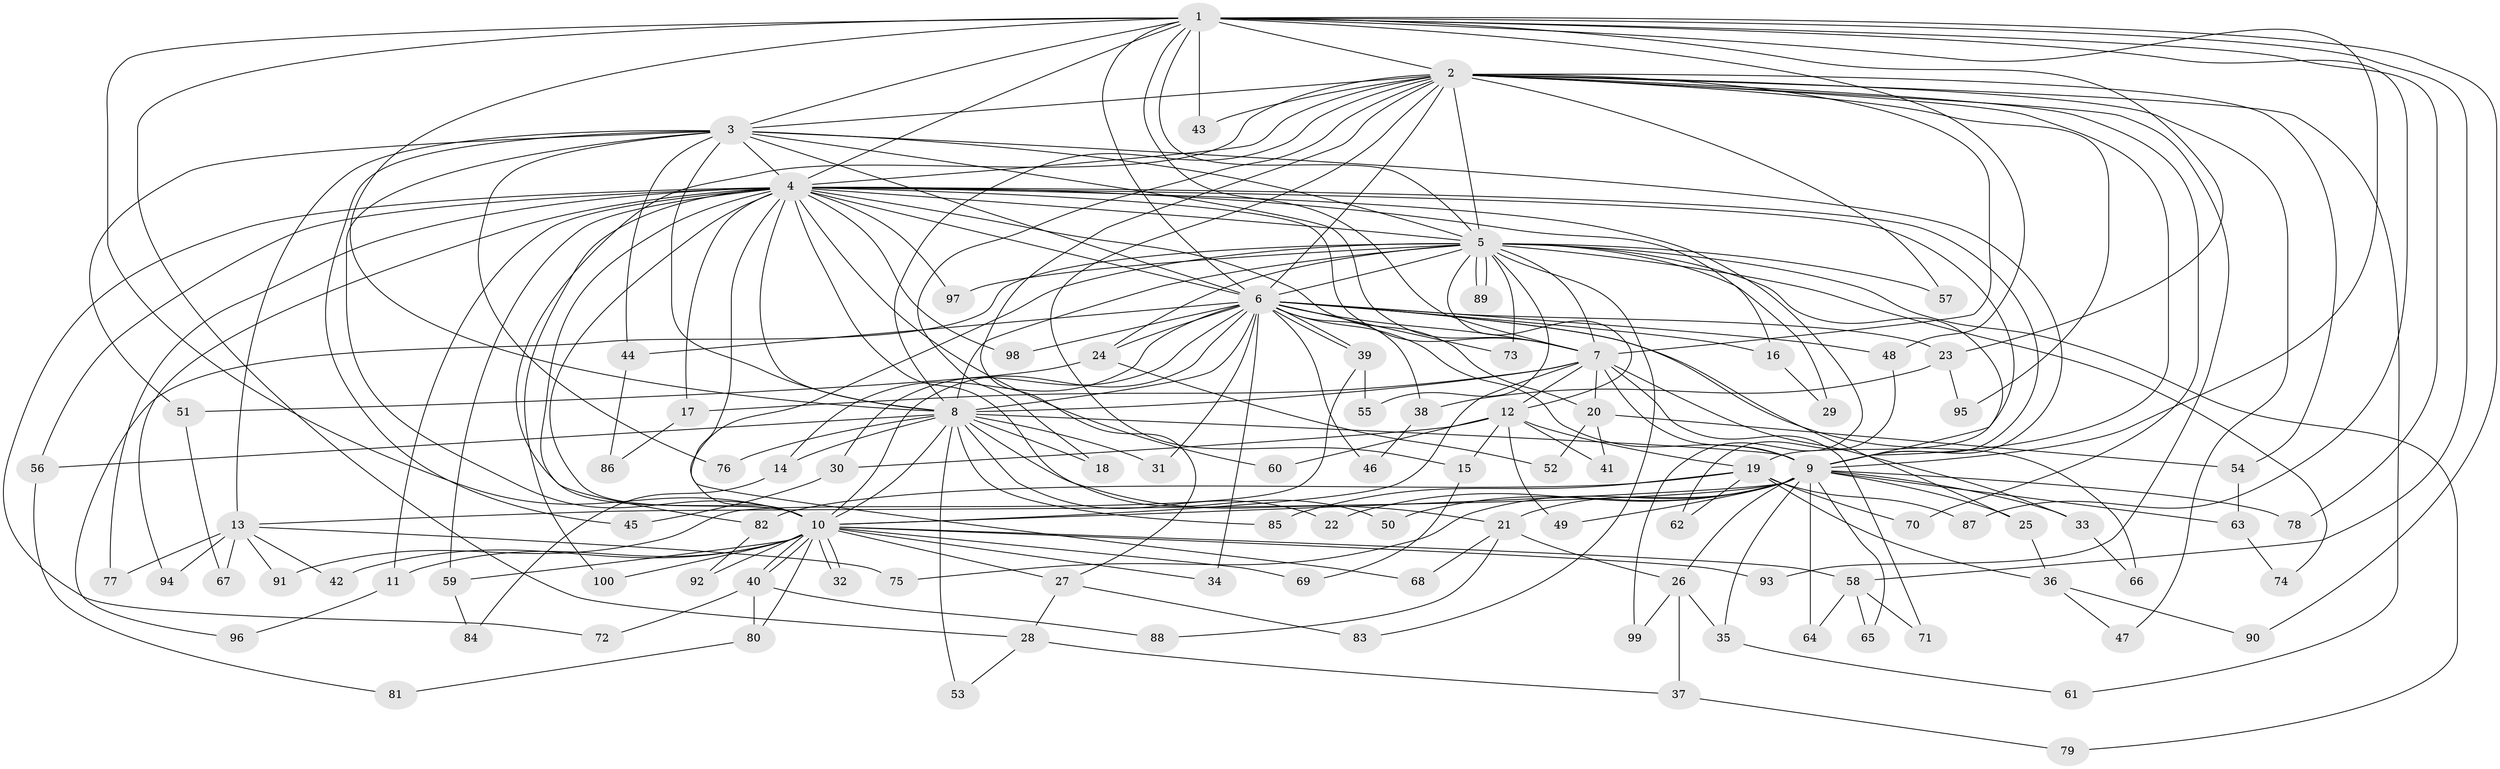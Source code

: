 // Generated by graph-tools (version 1.1) at 2025/11/02/21/25 10:11:08]
// undirected, 100 vertices, 225 edges
graph export_dot {
graph [start="1"]
  node [color=gray90,style=filled];
  1;
  2;
  3;
  4;
  5;
  6;
  7;
  8;
  9;
  10;
  11;
  12;
  13;
  14;
  15;
  16;
  17;
  18;
  19;
  20;
  21;
  22;
  23;
  24;
  25;
  26;
  27;
  28;
  29;
  30;
  31;
  32;
  33;
  34;
  35;
  36;
  37;
  38;
  39;
  40;
  41;
  42;
  43;
  44;
  45;
  46;
  47;
  48;
  49;
  50;
  51;
  52;
  53;
  54;
  55;
  56;
  57;
  58;
  59;
  60;
  61;
  62;
  63;
  64;
  65;
  66;
  67;
  68;
  69;
  70;
  71;
  72;
  73;
  74;
  75;
  76;
  77;
  78;
  79;
  80;
  81;
  82;
  83;
  84;
  85;
  86;
  87;
  88;
  89;
  90;
  91;
  92;
  93;
  94;
  95;
  96;
  97;
  98;
  99;
  100;
  1 -- 2;
  1 -- 3;
  1 -- 4;
  1 -- 5;
  1 -- 6;
  1 -- 7;
  1 -- 8;
  1 -- 9;
  1 -- 10;
  1 -- 23;
  1 -- 28;
  1 -- 43;
  1 -- 48;
  1 -- 58;
  1 -- 78;
  1 -- 87;
  1 -- 90;
  2 -- 3;
  2 -- 4;
  2 -- 5;
  2 -- 6;
  2 -- 7;
  2 -- 8;
  2 -- 9;
  2 -- 10;
  2 -- 15;
  2 -- 18;
  2 -- 27;
  2 -- 43;
  2 -- 47;
  2 -- 54;
  2 -- 57;
  2 -- 61;
  2 -- 70;
  2 -- 93;
  2 -- 95;
  3 -- 4;
  3 -- 5;
  3 -- 6;
  3 -- 7;
  3 -- 8;
  3 -- 9;
  3 -- 10;
  3 -- 13;
  3 -- 44;
  3 -- 45;
  3 -- 51;
  3 -- 76;
  4 -- 5;
  4 -- 6;
  4 -- 7;
  4 -- 8;
  4 -- 9;
  4 -- 10;
  4 -- 11;
  4 -- 16;
  4 -- 17;
  4 -- 19;
  4 -- 20;
  4 -- 50;
  4 -- 56;
  4 -- 59;
  4 -- 60;
  4 -- 68;
  4 -- 72;
  4 -- 77;
  4 -- 82;
  4 -- 94;
  4 -- 97;
  4 -- 98;
  4 -- 99;
  4 -- 100;
  5 -- 6;
  5 -- 7;
  5 -- 8;
  5 -- 9;
  5 -- 10;
  5 -- 12;
  5 -- 24;
  5 -- 29;
  5 -- 55;
  5 -- 57;
  5 -- 73;
  5 -- 74;
  5 -- 79;
  5 -- 83;
  5 -- 89;
  5 -- 89;
  5 -- 96;
  5 -- 97;
  6 -- 7;
  6 -- 8;
  6 -- 9;
  6 -- 10;
  6 -- 14;
  6 -- 16;
  6 -- 23;
  6 -- 24;
  6 -- 25;
  6 -- 30;
  6 -- 31;
  6 -- 34;
  6 -- 38;
  6 -- 39;
  6 -- 39;
  6 -- 44;
  6 -- 46;
  6 -- 48;
  6 -- 66;
  6 -- 73;
  6 -- 98;
  7 -- 8;
  7 -- 9;
  7 -- 10;
  7 -- 12;
  7 -- 17;
  7 -- 20;
  7 -- 33;
  7 -- 71;
  8 -- 9;
  8 -- 10;
  8 -- 14;
  8 -- 18;
  8 -- 21;
  8 -- 22;
  8 -- 31;
  8 -- 53;
  8 -- 56;
  8 -- 76;
  8 -- 85;
  9 -- 10;
  9 -- 13;
  9 -- 21;
  9 -- 22;
  9 -- 25;
  9 -- 26;
  9 -- 33;
  9 -- 35;
  9 -- 49;
  9 -- 50;
  9 -- 63;
  9 -- 64;
  9 -- 65;
  9 -- 75;
  9 -- 78;
  10 -- 11;
  10 -- 27;
  10 -- 32;
  10 -- 32;
  10 -- 34;
  10 -- 40;
  10 -- 40;
  10 -- 42;
  10 -- 58;
  10 -- 59;
  10 -- 69;
  10 -- 80;
  10 -- 92;
  10 -- 93;
  10 -- 100;
  11 -- 96;
  12 -- 15;
  12 -- 19;
  12 -- 30;
  12 -- 41;
  12 -- 49;
  12 -- 60;
  13 -- 42;
  13 -- 67;
  13 -- 75;
  13 -- 77;
  13 -- 91;
  13 -- 94;
  14 -- 84;
  15 -- 69;
  16 -- 29;
  17 -- 86;
  19 -- 36;
  19 -- 62;
  19 -- 70;
  19 -- 82;
  19 -- 85;
  19 -- 87;
  20 -- 41;
  20 -- 52;
  20 -- 54;
  21 -- 26;
  21 -- 68;
  21 -- 88;
  23 -- 38;
  23 -- 95;
  24 -- 51;
  24 -- 52;
  25 -- 36;
  26 -- 35;
  26 -- 37;
  26 -- 99;
  27 -- 28;
  27 -- 83;
  28 -- 37;
  28 -- 53;
  30 -- 45;
  33 -- 66;
  35 -- 61;
  36 -- 47;
  36 -- 90;
  37 -- 79;
  38 -- 46;
  39 -- 55;
  39 -- 91;
  40 -- 72;
  40 -- 80;
  40 -- 88;
  44 -- 86;
  48 -- 62;
  51 -- 67;
  54 -- 63;
  56 -- 81;
  58 -- 64;
  58 -- 65;
  58 -- 71;
  59 -- 84;
  63 -- 74;
  80 -- 81;
  82 -- 92;
}
